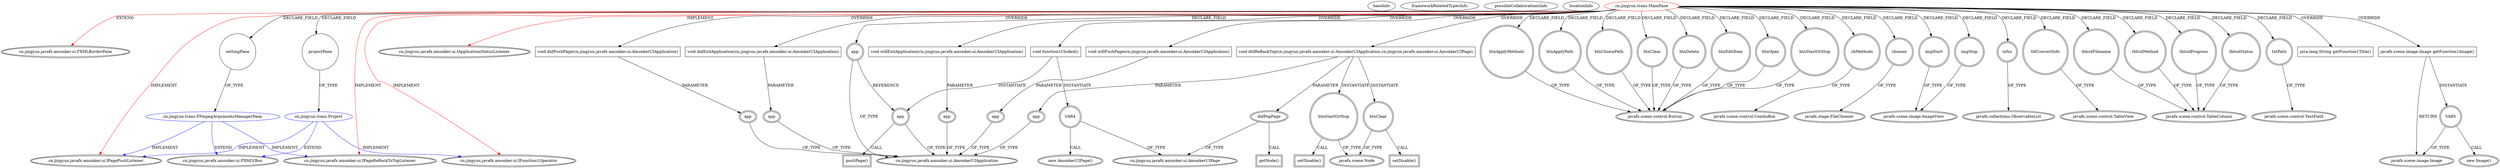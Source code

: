 digraph {
baseInfo[graphId=1847,category="extension_graph",isAnonymous=false,possibleRelation=true]
frameworkRelatedTypesInfo[0="cn.jingyun.javafx.amonker.ui.FXMLBorderPane",1="cn.jingyun.javafx.amonker.ui.IPagePushListener",2="cn.jingyun.javafx.amonker.ui.IPageReBackToTopListener",3="cn.jingyun.javafx.amonker.ui.IFunction1Operator",4="cn.jingyun.javafx.amonker.ui.IApplicationStatusListener"]
possibleCollaborationsInfo[0="1847~FIELD_DECLARATION-~cn.jingyun.javafx.amonker.ui.FXMLBorderPane cn.jingyun.javafx.amonker.ui.IPagePushListener cn.jingyun.javafx.amonker.ui.IPageReBackToTopListener cn.jingyun.javafx.amonker.ui.IFunction1Operator cn.jingyun.javafx.amonker.ui.IApplicationStatusListener ~cn.jingyun.javafx.amonker.ui.FXMLVBox cn.jingyun.javafx.amonker.ui.IFunction1Operator cn.jingyun.javafx.amonker.ui.IPagePushListener ~false~false",1="1847~FIELD_DECLARATION-~cn.jingyun.javafx.amonker.ui.FXMLBorderPane cn.jingyun.javafx.amonker.ui.IPagePushListener cn.jingyun.javafx.amonker.ui.IPageReBackToTopListener cn.jingyun.javafx.amonker.ui.IFunction1Operator cn.jingyun.javafx.amonker.ui.IApplicationStatusListener ~cn.jingyun.javafx.amonker.ui.FXMLVBox cn.jingyun.javafx.amonker.ui.IPagePushListener cn.jingyun.javafx.amonker.ui.IPageReBackToTopListener ~false~false"]
locationInfo[projectName="amonker-Trans",filePath="/amonker-Trans/Trans-master/src/cn/jingyun/trans/MainPane.java",contextSignature="MainPane",graphId="1847"]
0[label="cn.jingyun.trans.MainPane",vertexType="ROOT_CLIENT_CLASS_DECLARATION",isFrameworkType=false,color=red]
1[label="cn.jingyun.javafx.amonker.ui.FXMLBorderPane",vertexType="FRAMEWORK_CLASS_TYPE",isFrameworkType=true,peripheries=2]
2[label="cn.jingyun.javafx.amonker.ui.IPagePushListener",vertexType="FRAMEWORK_INTERFACE_TYPE",isFrameworkType=true,peripheries=2]
3[label="cn.jingyun.javafx.amonker.ui.IPageReBackToTopListener",vertexType="FRAMEWORK_INTERFACE_TYPE",isFrameworkType=true,peripheries=2]
4[label="cn.jingyun.javafx.amonker.ui.IFunction1Operator",vertexType="FRAMEWORK_INTERFACE_TYPE",isFrameworkType=true,peripheries=2]
5[label="cn.jingyun.javafx.amonker.ui.IApplicationStatusListener",vertexType="FRAMEWORK_INTERFACE_TYPE",isFrameworkType=true,peripheries=2]
6[label="app",vertexType="FIELD_DECLARATION",isFrameworkType=true,peripheries=2,shape=circle]
7[label="cn.jingyun.javafx.amonker.ui.AmonkerUIApplication",vertexType="FRAMEWORK_CLASS_TYPE",isFrameworkType=true,peripheries=2]
8[label="btnApplyMethods",vertexType="FIELD_DECLARATION",isFrameworkType=true,peripheries=2,shape=circle]
9[label="javafx.scene.control.Button",vertexType="FRAMEWORK_CLASS_TYPE",isFrameworkType=true,peripheries=2]
10[label="btnApplyPath",vertexType="FIELD_DECLARATION",isFrameworkType=true,peripheries=2,shape=circle]
12[label="btnChoicePath",vertexType="FIELD_DECLARATION",isFrameworkType=true,peripheries=2,shape=circle]
14[label="btnClear",vertexType="FIELD_DECLARATION",isFrameworkType=true,peripheries=2,shape=circle]
16[label="btnDelete",vertexType="FIELD_DECLARATION",isFrameworkType=true,peripheries=2,shape=circle]
18[label="btnEditItem",vertexType="FIELD_DECLARATION",isFrameworkType=true,peripheries=2,shape=circle]
20[label="btnOpen",vertexType="FIELD_DECLARATION",isFrameworkType=true,peripheries=2,shape=circle]
22[label="btnStartOrStop",vertexType="FIELD_DECLARATION",isFrameworkType=true,peripheries=2,shape=circle]
24[label="cbMethods",vertexType="FIELD_DECLARATION",isFrameworkType=true,peripheries=2,shape=circle]
25[label="javafx.scene.control.ComboBox",vertexType="FRAMEWORK_CLASS_TYPE",isFrameworkType=true,peripheries=2]
26[label="chooser",vertexType="FIELD_DECLARATION",isFrameworkType=true,peripheries=2,shape=circle]
27[label="javafx.stage.FileChooser",vertexType="FRAMEWORK_CLASS_TYPE",isFrameworkType=true,peripheries=2]
28[label="imgStart",vertexType="FIELD_DECLARATION",isFrameworkType=true,peripheries=2,shape=circle]
29[label="javafx.scene.image.ImageView",vertexType="FRAMEWORK_CLASS_TYPE",isFrameworkType=true,peripheries=2]
30[label="imgStop",vertexType="FIELD_DECLARATION",isFrameworkType=true,peripheries=2,shape=circle]
32[label="infos",vertexType="FIELD_DECLARATION",isFrameworkType=true,peripheries=2,shape=circle]
33[label="javafx.collections.ObservableList",vertexType="FRAMEWORK_INTERFACE_TYPE",isFrameworkType=true,peripheries=2]
34[label="projectPane",vertexType="FIELD_DECLARATION",isFrameworkType=false,shape=circle]
35[label="cn.jingyun.trans.Project",vertexType="REFERENCE_CLIENT_CLASS_DECLARATION",isFrameworkType=false,color=blue]
36[label="cn.jingyun.javafx.amonker.ui.FXMLVBox",vertexType="FRAMEWORK_CLASS_TYPE",isFrameworkType=true,peripheries=2]
39[label="settingPane",vertexType="FIELD_DECLARATION",isFrameworkType=false,shape=circle]
40[label="cn.jingyun.trans.FFmpegArgumentsManagerPane",vertexType="REFERENCE_CLIENT_CLASS_DECLARATION",isFrameworkType=false,color=blue]
44[label="tblConvertInfo",vertexType="FIELD_DECLARATION",isFrameworkType=true,peripheries=2,shape=circle]
45[label="javafx.scene.control.TableView",vertexType="FRAMEWORK_CLASS_TYPE",isFrameworkType=true,peripheries=2]
46[label="tblcolFilename",vertexType="FIELD_DECLARATION",isFrameworkType=true,peripheries=2,shape=circle]
47[label="javafx.scene.control.TableColumn",vertexType="FRAMEWORK_CLASS_TYPE",isFrameworkType=true,peripheries=2]
48[label="tblcolMethod",vertexType="FIELD_DECLARATION",isFrameworkType=true,peripheries=2,shape=circle]
50[label="tblcolProgress",vertexType="FIELD_DECLARATION",isFrameworkType=true,peripheries=2,shape=circle]
52[label="tblcolStatus",vertexType="FIELD_DECLARATION",isFrameworkType=true,peripheries=2,shape=circle]
54[label="txtPath",vertexType="FIELD_DECLARATION",isFrameworkType=true,peripheries=2,shape=circle]
55[label="javafx.scene.control.TextField",vertexType="FRAMEWORK_CLASS_TYPE",isFrameworkType=true,peripheries=2]
56[label="void willPushPage(cn.jingyun.javafx.amonker.ui.AmonkerUIApplication)",vertexType="OVERRIDING_METHOD_DECLARATION",isFrameworkType=false,shape=box]
57[label="app",vertexType="PARAMETER_DECLARATION",isFrameworkType=true,peripheries=2]
59[label="void didPushPage(cn.jingyun.javafx.amonker.ui.AmonkerUIApplication)",vertexType="OVERRIDING_METHOD_DECLARATION",isFrameworkType=false,shape=box]
60[label="app",vertexType="PARAMETER_DECLARATION",isFrameworkType=true,peripheries=2]
62[label="void didReBackTop(cn.jingyun.javafx.amonker.ui.AmonkerUIApplication,cn.jingyun.javafx.amonker.ui.AmonkerUIPage)",vertexType="OVERRIDING_METHOD_DECLARATION",isFrameworkType=false,shape=box]
63[label="app",vertexType="PARAMETER_DECLARATION",isFrameworkType=true,peripheries=2]
65[label="didPopPage",vertexType="PARAMETER_DECLARATION",isFrameworkType=true,peripheries=2]
66[label="cn.jingyun.javafx.amonker.ui.AmonkerUIPage",vertexType="FRAMEWORK_CLASS_TYPE",isFrameworkType=true,peripheries=2]
68[label="getNode()",vertexType="INSIDE_CALL",isFrameworkType=true,peripheries=2,shape=box]
69[label="btnStartOrStop",vertexType="VARIABLE_EXPRESION",isFrameworkType=true,peripheries=2,shape=circle]
71[label="javafx.scene.Node",vertexType="FRAMEWORK_CLASS_TYPE",isFrameworkType=true,peripheries=2]
70[label="setDisable()",vertexType="INSIDE_CALL",isFrameworkType=true,peripheries=2,shape=box]
72[label="btnClear",vertexType="VARIABLE_EXPRESION",isFrameworkType=true,peripheries=2,shape=circle]
73[label="setDisable()",vertexType="INSIDE_CALL",isFrameworkType=true,peripheries=2,shape=box]
75[label="void function1Clicked()",vertexType="OVERRIDING_METHOD_DECLARATION",isFrameworkType=false,shape=box]
76[label="app",vertexType="VARIABLE_EXPRESION",isFrameworkType=true,peripheries=2,shape=circle]
77[label="pushPage()",vertexType="INSIDE_CALL",isFrameworkType=true,peripheries=2,shape=box]
80[label="VAR4",vertexType="VARIABLE_EXPRESION",isFrameworkType=true,peripheries=2,shape=circle]
79[label="new AmonkerUIPage()",vertexType="CONSTRUCTOR_CALL",isFrameworkType=true,peripheries=2]
82[label="java.lang.String getFunction1Title()",vertexType="OVERRIDING_METHOD_DECLARATION",isFrameworkType=false,shape=box]
83[label="javafx.scene.image.Image getFunction1Image()",vertexType="OVERRIDING_METHOD_DECLARATION",isFrameworkType=false,shape=box]
84[label="javafx.scene.image.Image",vertexType="FRAMEWORK_CLASS_TYPE",isFrameworkType=true,peripheries=2]
86[label="VAR5",vertexType="VARIABLE_EXPRESION",isFrameworkType=true,peripheries=2,shape=circle]
85[label="new Image()",vertexType="CONSTRUCTOR_CALL",isFrameworkType=true,peripheries=2]
88[label="void willExitApplication(cn.jingyun.javafx.amonker.ui.AmonkerUIApplication)",vertexType="OVERRIDING_METHOD_DECLARATION",isFrameworkType=false,shape=box]
89[label="app",vertexType="PARAMETER_DECLARATION",isFrameworkType=true,peripheries=2]
91[label="void didExitApplication(cn.jingyun.javafx.amonker.ui.AmonkerUIApplication)",vertexType="OVERRIDING_METHOD_DECLARATION",isFrameworkType=false,shape=box]
92[label="app",vertexType="PARAMETER_DECLARATION",isFrameworkType=true,peripheries=2]
0->1[label="EXTEND",color=red]
0->2[label="IMPLEMENT",color=red]
0->3[label="IMPLEMENT",color=red]
0->4[label="IMPLEMENT",color=red]
0->5[label="IMPLEMENT",color=red]
0->6[label="DECLARE_FIELD"]
6->7[label="OF_TYPE"]
0->8[label="DECLARE_FIELD"]
8->9[label="OF_TYPE"]
0->10[label="DECLARE_FIELD"]
10->9[label="OF_TYPE"]
0->12[label="DECLARE_FIELD"]
12->9[label="OF_TYPE"]
0->14[label="DECLARE_FIELD"]
14->9[label="OF_TYPE"]
0->16[label="DECLARE_FIELD"]
16->9[label="OF_TYPE"]
0->18[label="DECLARE_FIELD"]
18->9[label="OF_TYPE"]
0->20[label="DECLARE_FIELD"]
20->9[label="OF_TYPE"]
0->22[label="DECLARE_FIELD"]
22->9[label="OF_TYPE"]
0->24[label="DECLARE_FIELD"]
24->25[label="OF_TYPE"]
0->26[label="DECLARE_FIELD"]
26->27[label="OF_TYPE"]
0->28[label="DECLARE_FIELD"]
28->29[label="OF_TYPE"]
0->30[label="DECLARE_FIELD"]
30->29[label="OF_TYPE"]
0->32[label="DECLARE_FIELD"]
32->33[label="OF_TYPE"]
0->34[label="DECLARE_FIELD"]
35->36[label="EXTEND",color=blue]
35->4[label="IMPLEMENT",color=blue]
35->2[label="IMPLEMENT",color=blue]
34->35[label="OF_TYPE"]
0->39[label="DECLARE_FIELD"]
40->36[label="EXTEND",color=blue]
40->2[label="IMPLEMENT",color=blue]
40->3[label="IMPLEMENT",color=blue]
39->40[label="OF_TYPE"]
0->44[label="DECLARE_FIELD"]
44->45[label="OF_TYPE"]
0->46[label="DECLARE_FIELD"]
46->47[label="OF_TYPE"]
0->48[label="DECLARE_FIELD"]
48->47[label="OF_TYPE"]
0->50[label="DECLARE_FIELD"]
50->47[label="OF_TYPE"]
0->52[label="DECLARE_FIELD"]
52->47[label="OF_TYPE"]
0->54[label="DECLARE_FIELD"]
54->55[label="OF_TYPE"]
0->56[label="OVERRIDE"]
57->7[label="OF_TYPE"]
56->57[label="PARAMETER"]
0->59[label="OVERRIDE"]
60->7[label="OF_TYPE"]
59->60[label="PARAMETER"]
0->62[label="OVERRIDE"]
63->7[label="OF_TYPE"]
62->63[label="PARAMETER"]
65->66[label="OF_TYPE"]
62->65[label="PARAMETER"]
65->68[label="CALL"]
62->69[label="INSTANTIATE"]
69->71[label="OF_TYPE"]
69->70[label="CALL"]
62->72[label="INSTANTIATE"]
72->71[label="OF_TYPE"]
72->73[label="CALL"]
0->75[label="OVERRIDE"]
75->76[label="INSTANTIATE"]
6->76[label="REFERENCE"]
76->7[label="OF_TYPE"]
76->77[label="CALL"]
75->80[label="INSTANTIATE"]
80->66[label="OF_TYPE"]
80->79[label="CALL"]
0->82[label="OVERRIDE"]
0->83[label="OVERRIDE"]
83->84[label="RETURN"]
83->86[label="INSTANTIATE"]
86->84[label="OF_TYPE"]
86->85[label="CALL"]
0->88[label="OVERRIDE"]
89->7[label="OF_TYPE"]
88->89[label="PARAMETER"]
0->91[label="OVERRIDE"]
92->7[label="OF_TYPE"]
91->92[label="PARAMETER"]
}
